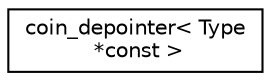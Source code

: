 digraph "Graphical Class Hierarchy"
{
 // LATEX_PDF_SIZE
  edge [fontname="Helvetica",fontsize="10",labelfontname="Helvetica",labelfontsize="10"];
  node [fontname="Helvetica",fontsize="10",shape=record];
  rankdir="LR";
  Node0 [label="coin_depointer\< Type\l *const \>",height=0.2,width=0.4,color="black", fillcolor="white", style="filled",URL="$structcoin__depointer_3_01Type_01_5const_01_4.html",tooltip=" "];
}

